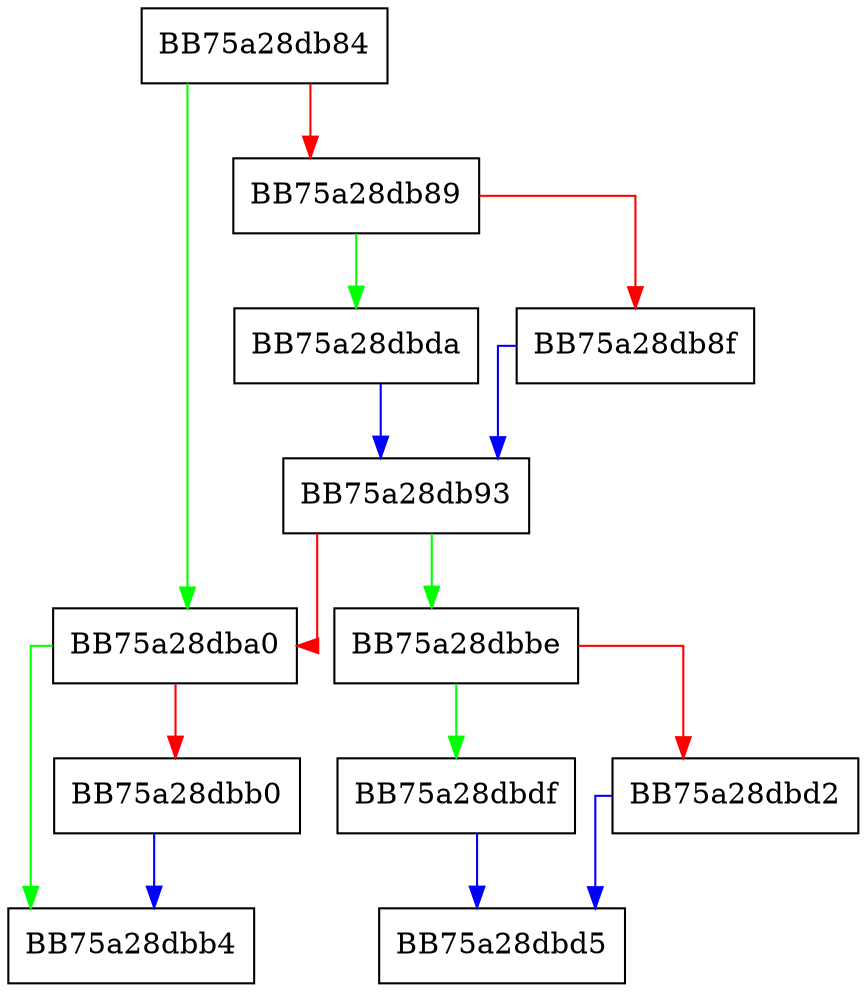 digraph insertElement {
  node [shape="box"];
  graph [splines=ortho];
  BB75a28db84 -> BB75a28dba0 [color="green"];
  BB75a28db84 -> BB75a28db89 [color="red"];
  BB75a28db89 -> BB75a28dbda [color="green"];
  BB75a28db89 -> BB75a28db8f [color="red"];
  BB75a28db8f -> BB75a28db93 [color="blue"];
  BB75a28db93 -> BB75a28dbbe [color="green"];
  BB75a28db93 -> BB75a28dba0 [color="red"];
  BB75a28dba0 -> BB75a28dbb4 [color="green"];
  BB75a28dba0 -> BB75a28dbb0 [color="red"];
  BB75a28dbb0 -> BB75a28dbb4 [color="blue"];
  BB75a28dbbe -> BB75a28dbdf [color="green"];
  BB75a28dbbe -> BB75a28dbd2 [color="red"];
  BB75a28dbd2 -> BB75a28dbd5 [color="blue"];
  BB75a28dbda -> BB75a28db93 [color="blue"];
  BB75a28dbdf -> BB75a28dbd5 [color="blue"];
}